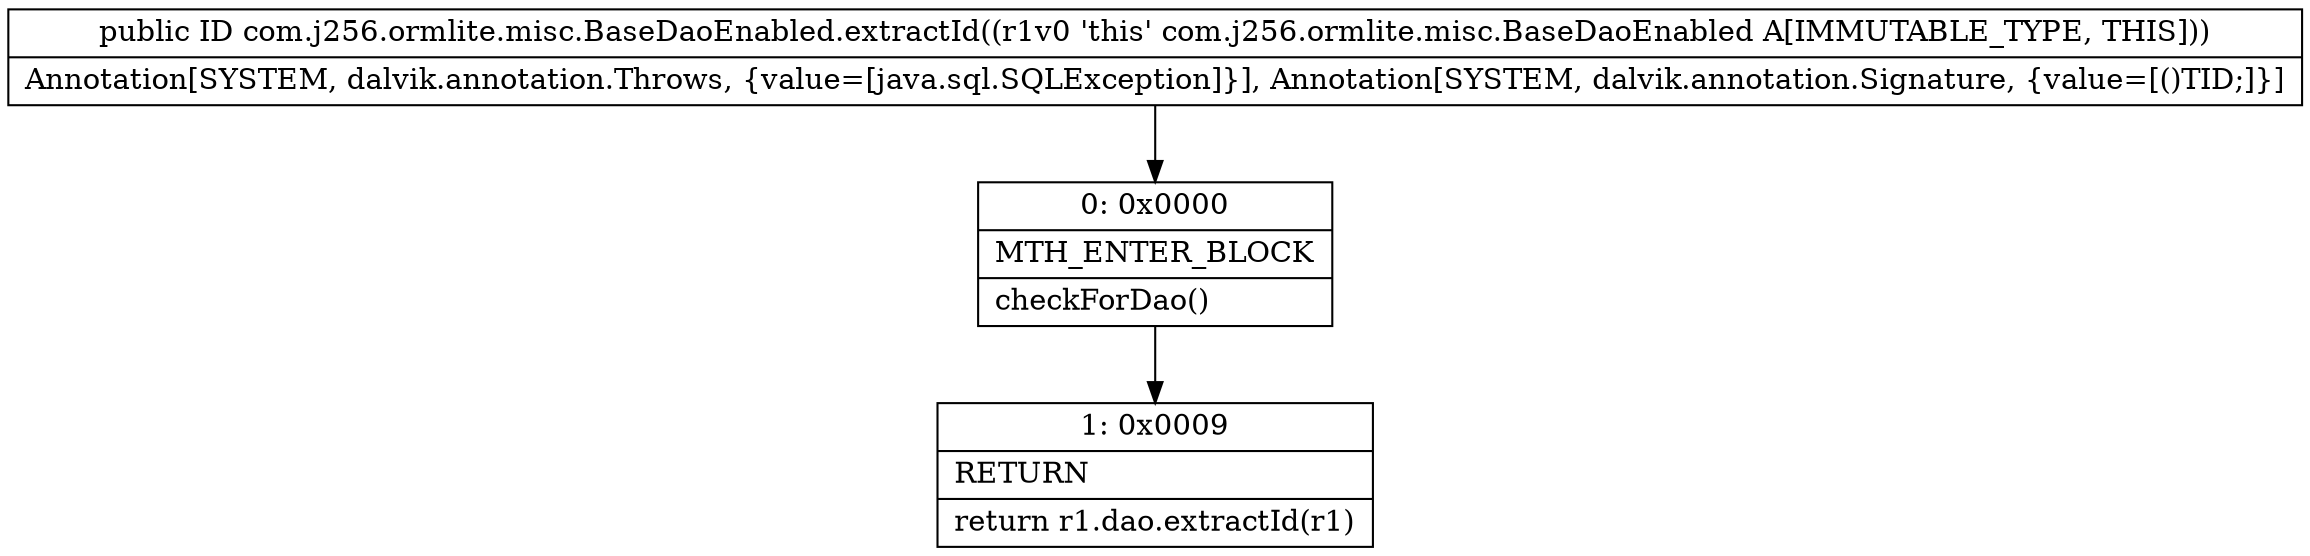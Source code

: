 digraph "CFG forcom.j256.ormlite.misc.BaseDaoEnabled.extractId()Ljava\/lang\/Object;" {
Node_0 [shape=record,label="{0\:\ 0x0000|MTH_ENTER_BLOCK\l|checkForDao()\l}"];
Node_1 [shape=record,label="{1\:\ 0x0009|RETURN\l|return r1.dao.extractId(r1)\l}"];
MethodNode[shape=record,label="{public ID com.j256.ormlite.misc.BaseDaoEnabled.extractId((r1v0 'this' com.j256.ormlite.misc.BaseDaoEnabled A[IMMUTABLE_TYPE, THIS]))  | Annotation[SYSTEM, dalvik.annotation.Throws, \{value=[java.sql.SQLException]\}], Annotation[SYSTEM, dalvik.annotation.Signature, \{value=[()TID;]\}]\l}"];
MethodNode -> Node_0;
Node_0 -> Node_1;
}


